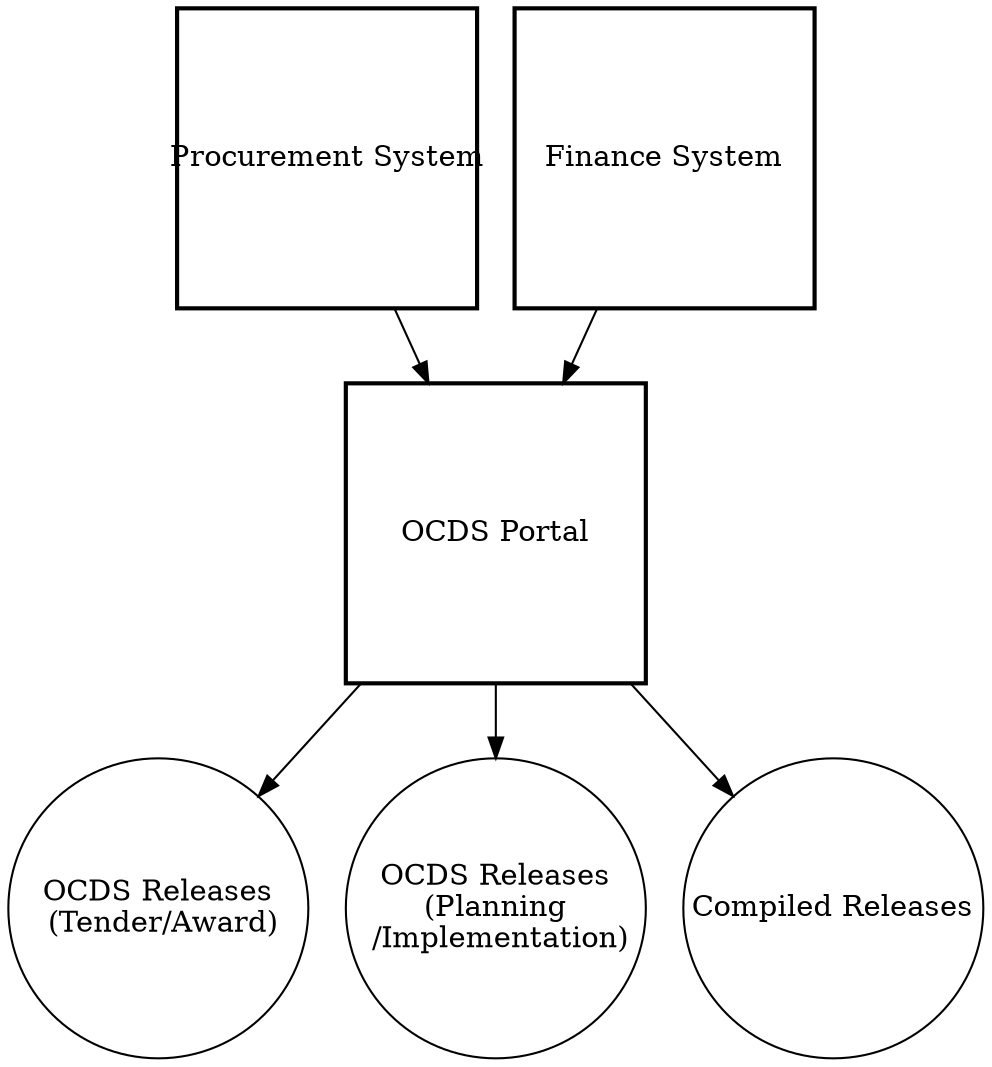 digraph G {
  {
    procurement [label="Procurement System" shape=square style=bold fixedsize=true width=2]
    finance [label="Finance System" shape=square style=bold fixedsize=true width=2]
    portal [label="OCDS Portal" shape=square style=bold fixedsize=true width=2]
    tenderRelease [label="OCDS Releases\n (Tender/Award)" shape=circle fixedsize=true width=2]
    planningRelease [label="OCDS Releases\n (Planning \n /Implementation)" shape=circle fixedsize=true width=2]
    compiledRelease [label="Compiled Releases" shape=circle fixedsize=true width=2]
  }
  procurement -> portal
  finance -> portal
  portal -> tenderRelease
  portal ->  planningRelease
  portal -> compiledRelease
}
